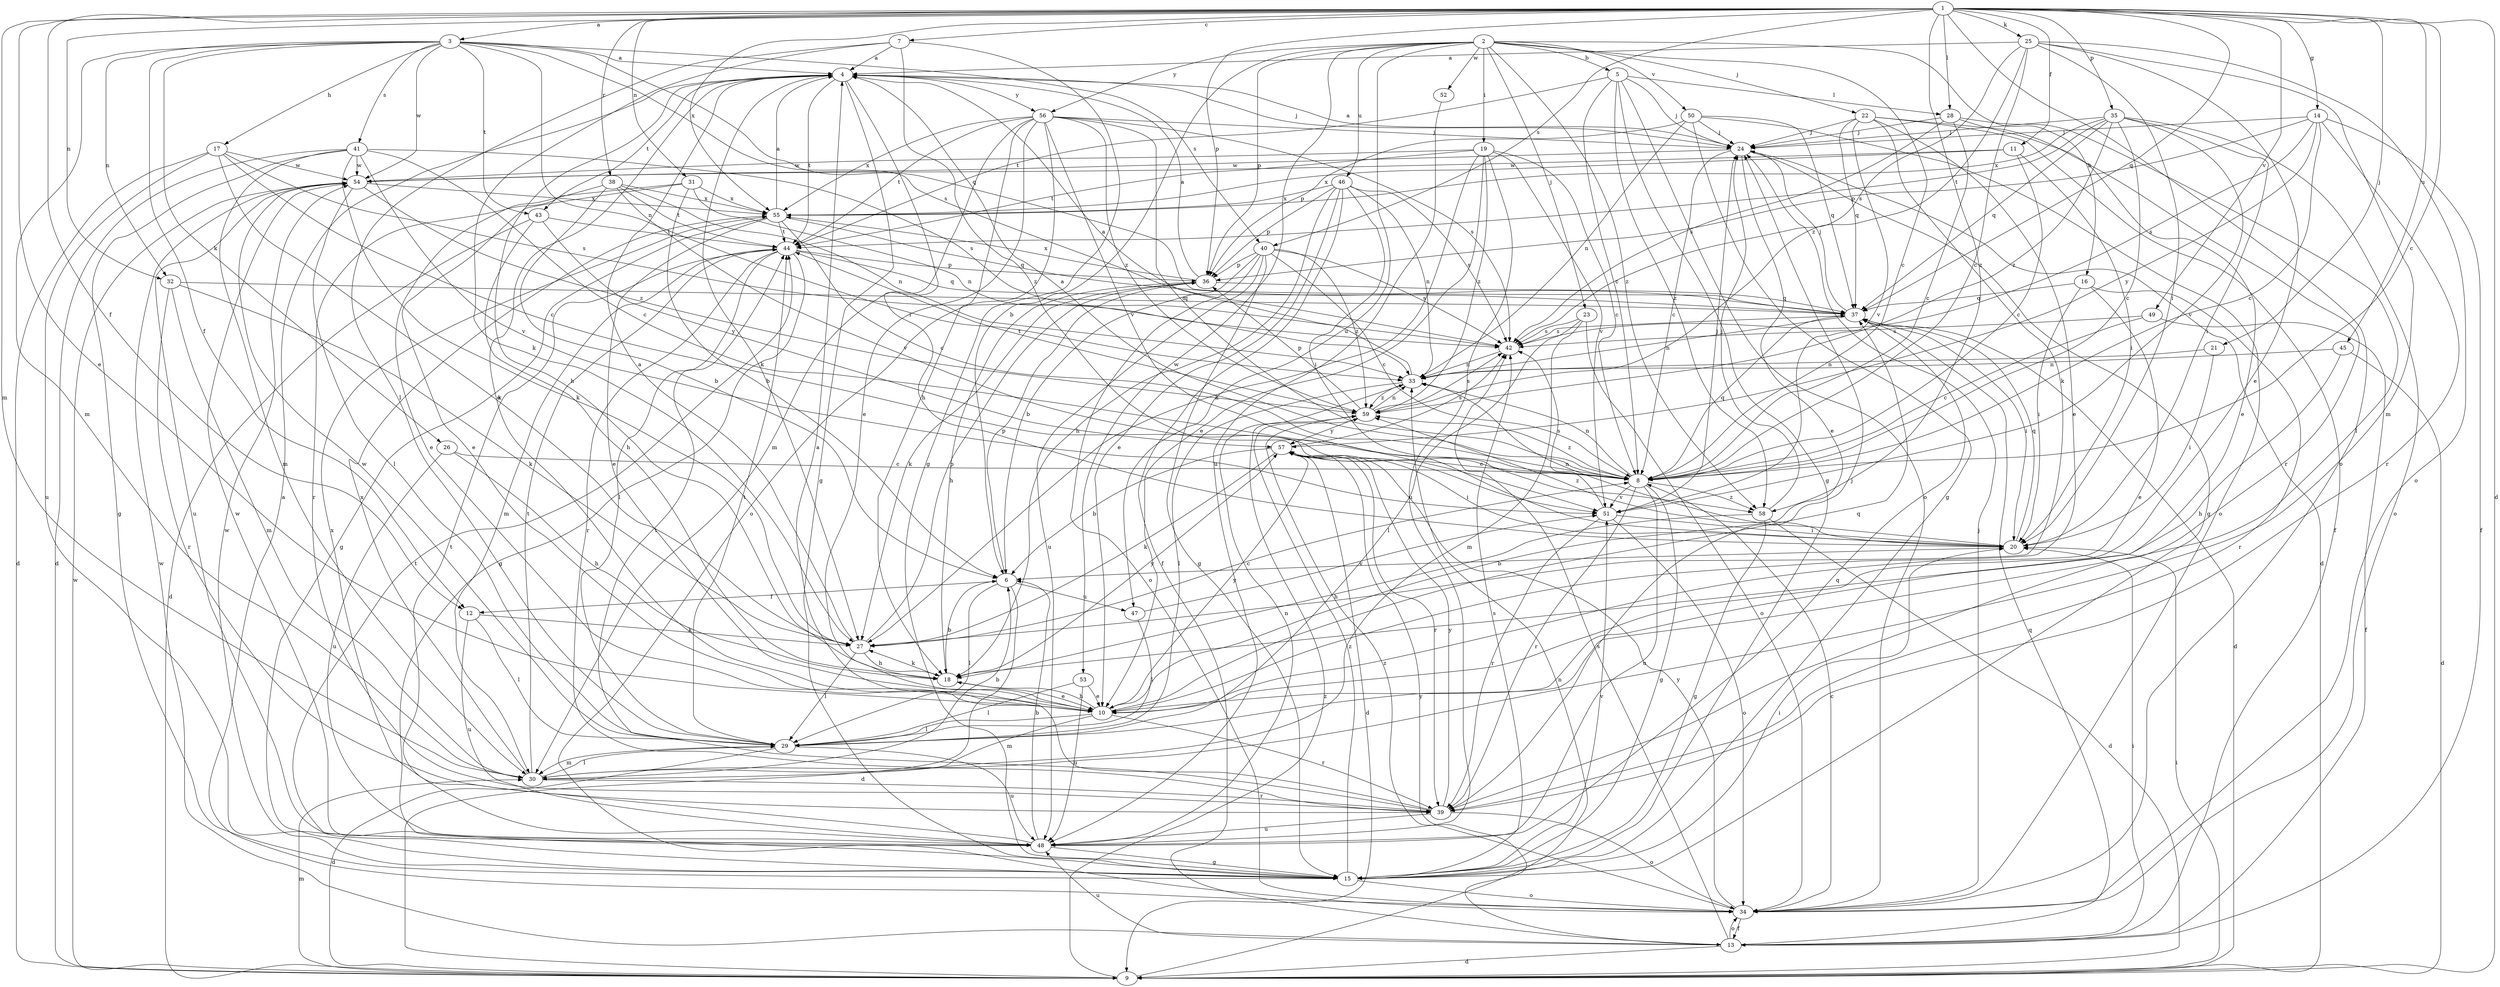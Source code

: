 strict digraph  {
	1 -> 3 [label=a];
	3 -> 4 [label=a];
	7 -> 4 [label=a];
	8 -> 4 [label=a];
	24 -> 4 [label=a];
	25 -> 4 [label=a];
	27 -> 4 [label=a];
	33 -> 4 [label=a];
	34 -> 4 [label=a];
	36 -> 4 [label=a];
	39 -> 4 [label=a];
	55 -> 4 [label=a];
	2 -> 5 [label=b];
	2 -> 6 [label=b];
	18 -> 6 [label=b];
	20 -> 6 [label=b];
	30 -> 6 [label=b];
	31 -> 6 [label=b];
	38 -> 6 [label=b];
	40 -> 6 [label=b];
	48 -> 6 [label=b];
	57 -> 6 [label=b];
	1 -> 7 [label=c];
	1 -> 8 [label=c];
	2 -> 8 [label=c];
	5 -> 8 [label=c];
	11 -> 8 [label=c];
	14 -> 8 [label=c];
	17 -> 8 [label=c];
	19 -> 8 [label=c];
	24 -> 8 [label=c];
	25 -> 8 [label=c];
	26 -> 8 [label=c];
	27 -> 8 [label=c];
	28 -> 8 [label=c];
	34 -> 8 [label=c];
	35 -> 8 [label=c];
	40 -> 8 [label=c];
	41 -> 8 [label=c];
	49 -> 8 [label=c];
	55 -> 8 [label=c];
	56 -> 8 [label=c];
	57 -> 8 [label=c];
	1 -> 9 [label=d];
	6 -> 9 [label=d];
	13 -> 9 [label=d];
	17 -> 9 [label=d];
	24 -> 9 [label=d];
	29 -> 9 [label=d];
	37 -> 9 [label=d];
	41 -> 9 [label=d];
	43 -> 9 [label=d];
	45 -> 9 [label=d];
	57 -> 9 [label=d];
	58 -> 9 [label=d];
	1 -> 10 [label=e];
	4 -> 10 [label=e];
	16 -> 10 [label=e];
	18 -> 10 [label=e];
	19 -> 10 [label=e];
	22 -> 10 [label=e];
	24 -> 10 [label=e];
	25 -> 10 [label=e];
	28 -> 10 [label=e];
	31 -> 10 [label=e];
	38 -> 10 [label=e];
	46 -> 10 [label=e];
	53 -> 10 [label=e];
	55 -> 10 [label=e];
	56 -> 10 [label=e];
	1 -> 11 [label=f];
	1 -> 12 [label=f];
	3 -> 12 [label=f];
	6 -> 12 [label=f];
	14 -> 13 [label=f];
	22 -> 13 [label=f];
	34 -> 13 [label=f];
	46 -> 13 [label=f];
	49 -> 13 [label=f];
	1 -> 14 [label=g];
	4 -> 15 [label=g];
	5 -> 15 [label=g];
	7 -> 15 [label=g];
	8 -> 15 [label=g];
	24 -> 15 [label=g];
	40 -> 15 [label=g];
	41 -> 15 [label=g];
	44 -> 15 [label=g];
	48 -> 15 [label=g];
	50 -> 15 [label=g];
	55 -> 15 [label=g];
	58 -> 15 [label=g];
	2 -> 16 [label=h];
	3 -> 17 [label=h];
	4 -> 18 [label=h];
	10 -> 18 [label=h];
	26 -> 18 [label=h];
	27 -> 18 [label=h];
	36 -> 18 [label=h];
	43 -> 18 [label=h];
	45 -> 18 [label=h];
	46 -> 18 [label=h];
	56 -> 18 [label=h];
	58 -> 18 [label=h];
	2 -> 19 [label=i];
	4 -> 20 [label=i];
	9 -> 20 [label=i];
	11 -> 20 [label=i];
	13 -> 20 [label=i];
	15 -> 20 [label=i];
	16 -> 20 [label=i];
	21 -> 20 [label=i];
	25 -> 20 [label=i];
	35 -> 20 [label=i];
	37 -> 20 [label=i];
	46 -> 20 [label=i];
	51 -> 20 [label=i];
	57 -> 20 [label=i];
	1 -> 21 [label=j];
	2 -> 22 [label=j];
	2 -> 23 [label=j];
	4 -> 24 [label=j];
	5 -> 24 [label=j];
	14 -> 24 [label=j];
	22 -> 24 [label=j];
	28 -> 24 [label=j];
	34 -> 24 [label=j];
	35 -> 24 [label=j];
	37 -> 24 [label=j];
	39 -> 24 [label=j];
	50 -> 24 [label=j];
	51 -> 24 [label=j];
	56 -> 24 [label=j];
	58 -> 24 [label=j];
	1 -> 25 [label=k];
	3 -> 26 [label=k];
	4 -> 27 [label=k];
	7 -> 27 [label=k];
	12 -> 27 [label=k];
	17 -> 27 [label=k];
	18 -> 27 [label=k];
	19 -> 27 [label=k];
	22 -> 27 [label=k];
	32 -> 27 [label=k];
	36 -> 27 [label=k];
	41 -> 27 [label=k];
	57 -> 27 [label=k];
	1 -> 28 [label=l];
	5 -> 28 [label=l];
	6 -> 29 [label=l];
	7 -> 29 [label=l];
	10 -> 29 [label=l];
	12 -> 29 [label=l];
	23 -> 29 [label=l];
	27 -> 29 [label=l];
	28 -> 29 [label=l];
	30 -> 29 [label=l];
	33 -> 29 [label=l];
	44 -> 29 [label=l];
	47 -> 29 [label=l];
	53 -> 29 [label=l];
	54 -> 29 [label=l];
	1 -> 30 [label=m];
	3 -> 30 [label=m];
	9 -> 30 [label=m];
	10 -> 30 [label=m];
	23 -> 30 [label=m];
	25 -> 30 [label=m];
	29 -> 30 [label=m];
	32 -> 30 [label=m];
	41 -> 30 [label=m];
	44 -> 30 [label=m];
	56 -> 30 [label=m];
	1 -> 31 [label=n];
	1 -> 32 [label=n];
	3 -> 32 [label=n];
	3 -> 33 [label=n];
	8 -> 33 [label=n];
	9 -> 33 [label=n];
	20 -> 33 [label=n];
	21 -> 33 [label=n];
	31 -> 33 [label=n];
	37 -> 33 [label=n];
	38 -> 33 [label=n];
	42 -> 33 [label=n];
	45 -> 33 [label=n];
	46 -> 33 [label=n];
	48 -> 33 [label=n];
	50 -> 33 [label=n];
	59 -> 33 [label=n];
	1 -> 34 [label=o];
	5 -> 34 [label=o];
	13 -> 34 [label=o];
	15 -> 34 [label=o];
	23 -> 34 [label=o];
	25 -> 34 [label=o];
	35 -> 34 [label=o];
	39 -> 34 [label=o];
	40 -> 34 [label=o];
	50 -> 34 [label=o];
	51 -> 34 [label=o];
	56 -> 34 [label=o];
	1 -> 35 [label=p];
	1 -> 36 [label=p];
	2 -> 36 [label=p];
	6 -> 36 [label=p];
	14 -> 36 [label=p];
	27 -> 36 [label=p];
	40 -> 36 [label=p];
	44 -> 36 [label=p];
	46 -> 36 [label=p];
	50 -> 36 [label=p];
	59 -> 36 [label=p];
	1 -> 37 [label=q];
	3 -> 37 [label=q];
	8 -> 37 [label=q];
	10 -> 37 [label=q];
	13 -> 37 [label=q];
	16 -> 37 [label=q];
	20 -> 37 [label=q];
	22 -> 37 [label=q];
	32 -> 37 [label=q];
	35 -> 37 [label=q];
	36 -> 37 [label=q];
	44 -> 37 [label=q];
	48 -> 37 [label=q];
	50 -> 37 [label=q];
	55 -> 37 [label=q];
	1 -> 38 [label=r];
	8 -> 39 [label=r];
	10 -> 39 [label=r];
	14 -> 39 [label=r];
	16 -> 39 [label=r];
	22 -> 39 [label=r];
	30 -> 39 [label=r];
	31 -> 39 [label=r];
	32 -> 39 [label=r];
	44 -> 39 [label=r];
	51 -> 39 [label=r];
	57 -> 39 [label=r];
	1 -> 40 [label=s];
	3 -> 40 [label=s];
	3 -> 41 [label=s];
	3 -> 42 [label=s];
	13 -> 42 [label=s];
	14 -> 42 [label=s];
	15 -> 42 [label=s];
	17 -> 42 [label=s];
	23 -> 42 [label=s];
	25 -> 42 [label=s];
	28 -> 42 [label=s];
	37 -> 42 [label=s];
	40 -> 42 [label=s];
	41 -> 42 [label=s];
	46 -> 42 [label=s];
	49 -> 42 [label=s];
	51 -> 42 [label=s];
	56 -> 42 [label=s];
	57 -> 42 [label=s];
	59 -> 42 [label=s];
	3 -> 43 [label=t];
	4 -> 43 [label=t];
	4 -> 44 [label=t];
	5 -> 44 [label=t];
	15 -> 44 [label=t];
	19 -> 44 [label=t];
	29 -> 44 [label=t];
	30 -> 44 [label=t];
	35 -> 44 [label=t];
	38 -> 44 [label=t];
	39 -> 44 [label=t];
	43 -> 44 [label=t];
	48 -> 44 [label=t];
	55 -> 44 [label=t];
	56 -> 44 [label=t];
	59 -> 44 [label=t];
	1 -> 45 [label=u];
	2 -> 46 [label=u];
	2 -> 47 [label=u];
	6 -> 47 [label=u];
	8 -> 48 [label=u];
	12 -> 48 [label=u];
	13 -> 48 [label=u];
	17 -> 48 [label=u];
	19 -> 48 [label=u];
	26 -> 48 [label=u];
	29 -> 48 [label=u];
	39 -> 48 [label=u];
	40 -> 48 [label=u];
	52 -> 48 [label=u];
	53 -> 48 [label=u];
	54 -> 48 [label=u];
	1 -> 49 [label=v];
	2 -> 50 [label=v];
	8 -> 51 [label=v];
	15 -> 51 [label=v];
	19 -> 51 [label=v];
	22 -> 51 [label=v];
	35 -> 51 [label=v];
	38 -> 51 [label=v];
	41 -> 51 [label=v];
	47 -> 51 [label=v];
	56 -> 51 [label=v];
	2 -> 52 [label=w];
	2 -> 53 [label=w];
	3 -> 54 [label=w];
	9 -> 54 [label=w];
	11 -> 54 [label=w];
	13 -> 54 [label=w];
	15 -> 54 [label=w];
	17 -> 54 [label=w];
	19 -> 54 [label=w];
	24 -> 54 [label=w];
	29 -> 54 [label=w];
	41 -> 54 [label=w];
	48 -> 54 [label=w];
	1 -> 55 [label=x];
	11 -> 55 [label=x];
	30 -> 55 [label=x];
	31 -> 55 [label=x];
	35 -> 55 [label=x];
	36 -> 55 [label=x];
	38 -> 55 [label=x];
	46 -> 55 [label=x];
	48 -> 55 [label=x];
	54 -> 55 [label=x];
	56 -> 55 [label=x];
	2 -> 56 [label=y];
	4 -> 56 [label=y];
	10 -> 57 [label=y];
	13 -> 57 [label=y];
	14 -> 57 [label=y];
	18 -> 57 [label=y];
	34 -> 57 [label=y];
	39 -> 57 [label=y];
	43 -> 57 [label=y];
	59 -> 57 [label=y];
	1 -> 58 [label=z];
	2 -> 58 [label=z];
	5 -> 58 [label=z];
	7 -> 58 [label=z];
	8 -> 58 [label=z];
	8 -> 59 [label=z];
	9 -> 59 [label=z];
	15 -> 59 [label=z];
	19 -> 59 [label=z];
	20 -> 59 [label=z];
	25 -> 59 [label=z];
	33 -> 59 [label=z];
	34 -> 59 [label=z];
	35 -> 59 [label=z];
	40 -> 59 [label=z];
	54 -> 59 [label=z];
	56 -> 59 [label=z];
}
